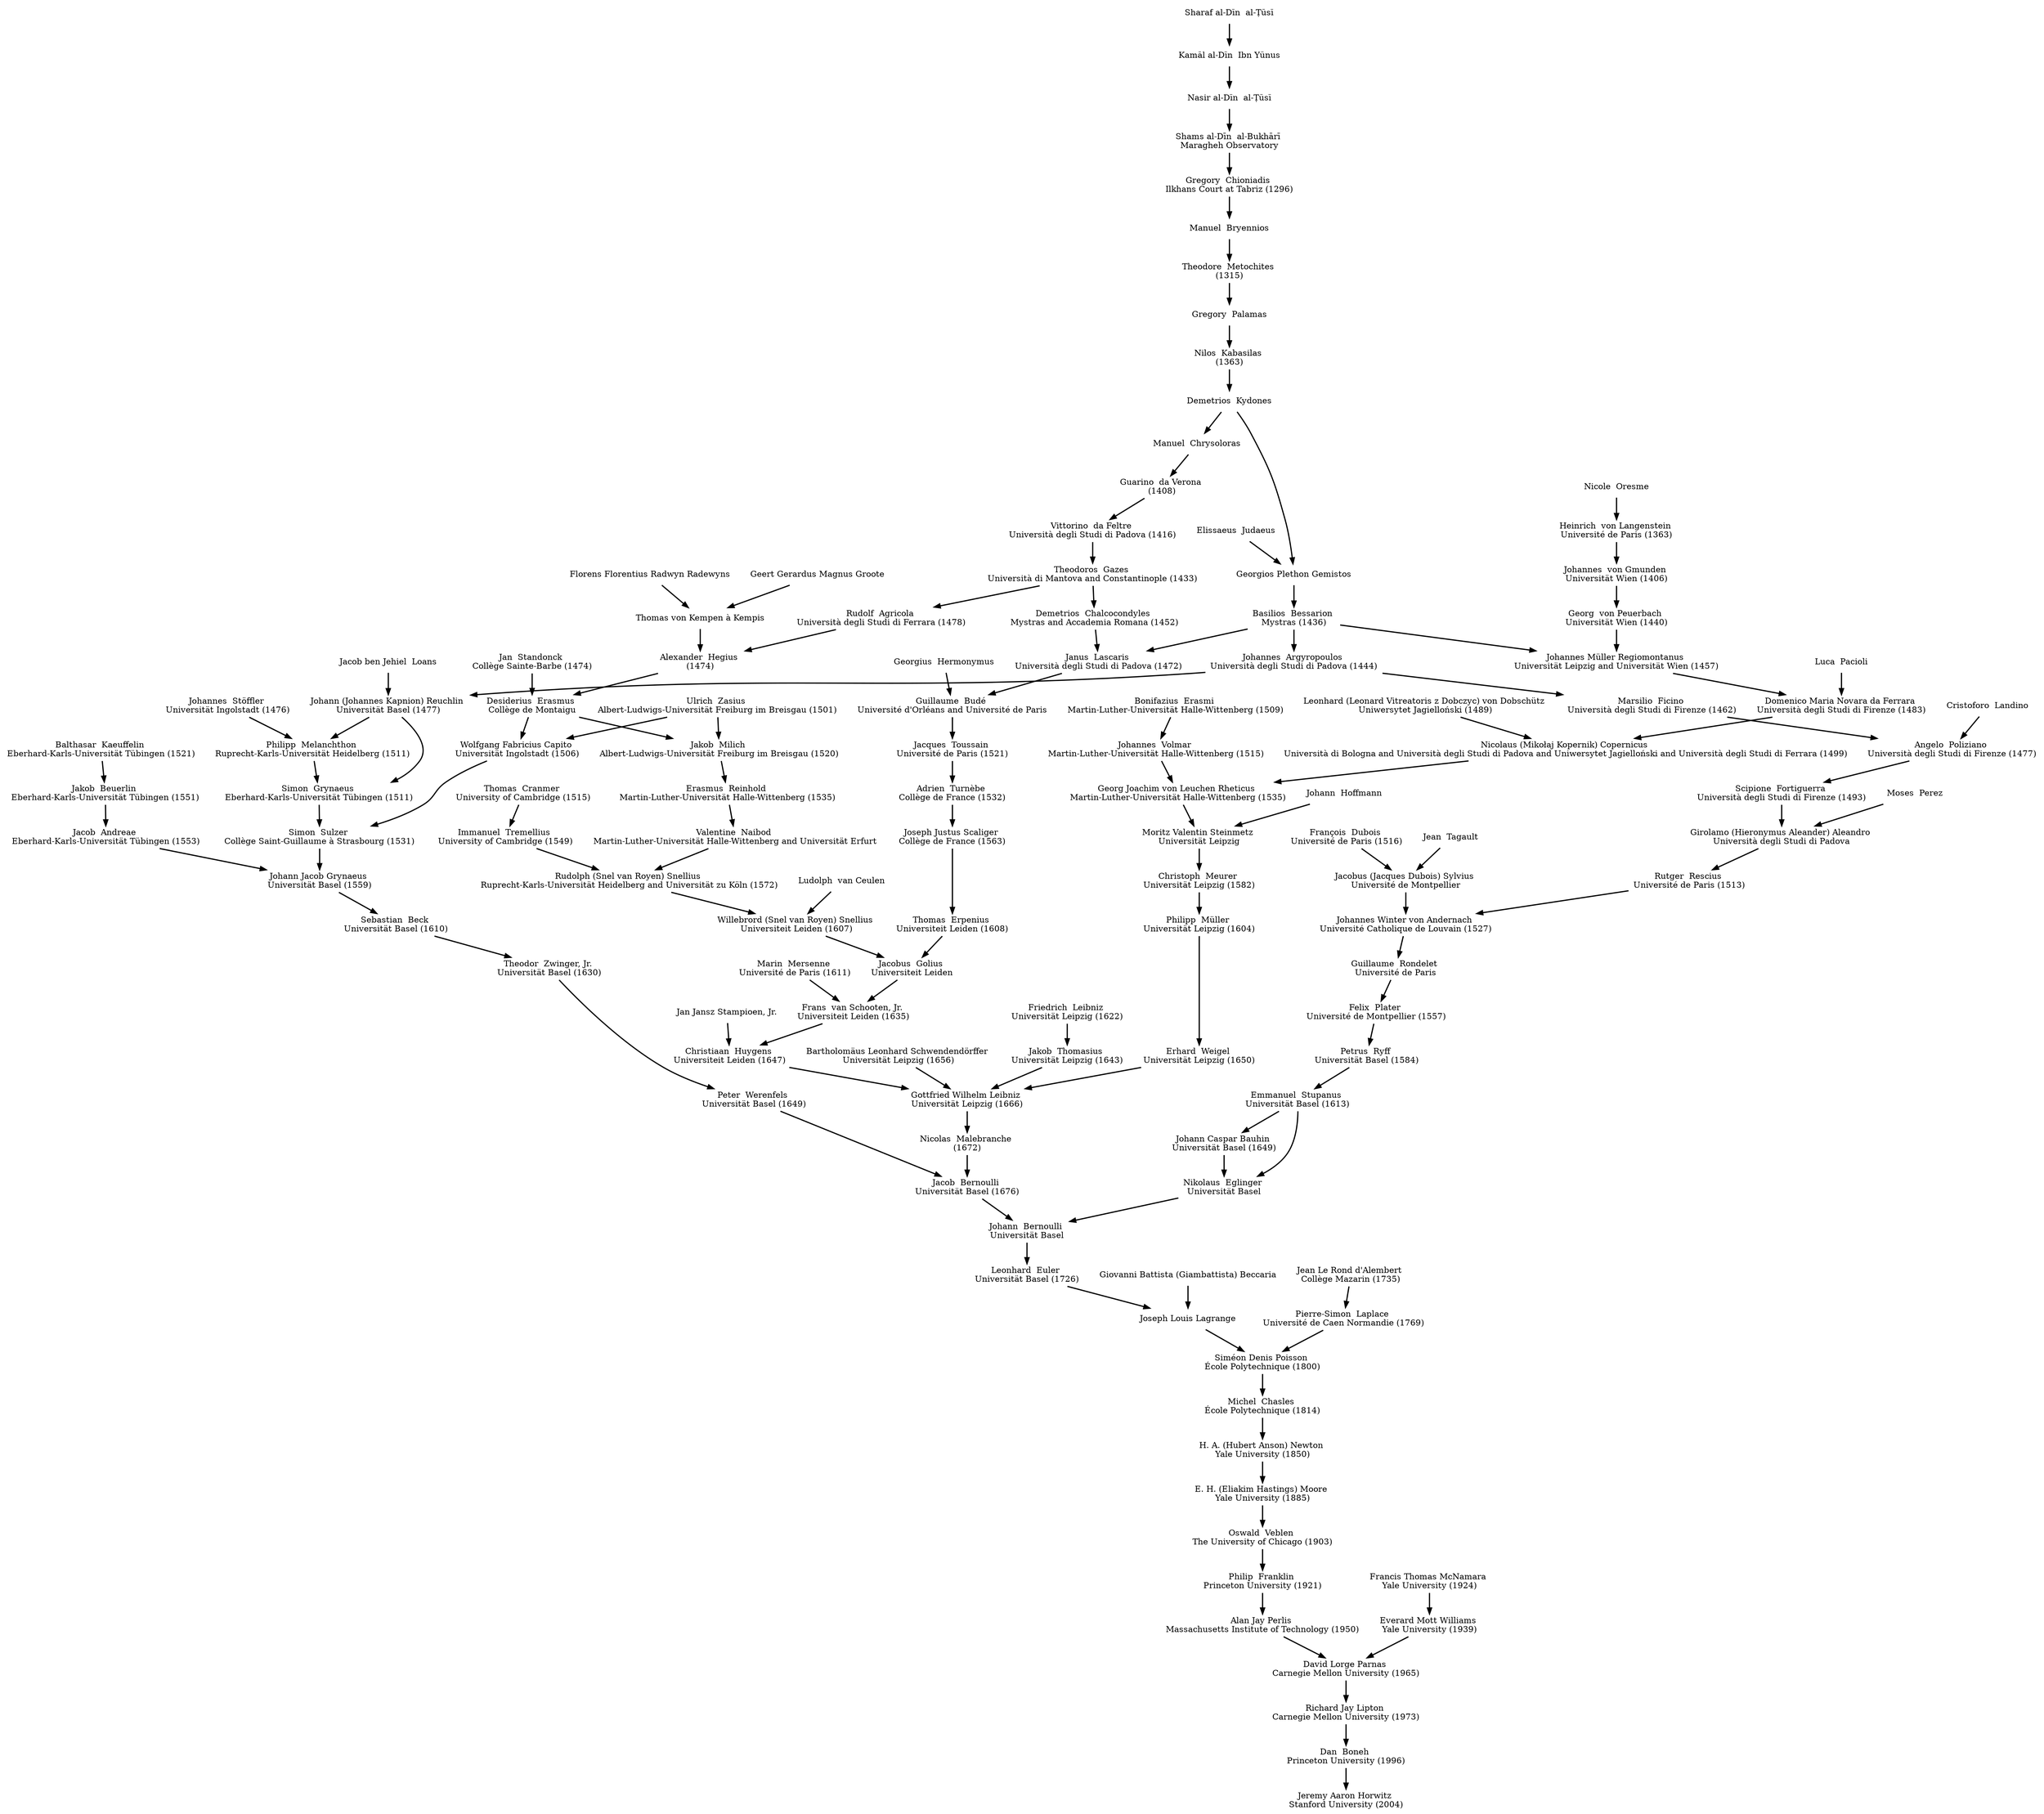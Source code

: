 digraph genealogy {
    graph [charset="utf-8"];
    node [shape=plaintext];
    edge [style=bold];

    87613 [label="Jeremy Aaron Horwitz \nStanford University (2004)"];
    70975 [label="Dan  Boneh \nPrinceton University (1996)"];
    69524 [label="Richard Jay Lipton \nCarnegie Mellon University (1973)"];
    86340 [label="David Lorge Parnas \nCarnegie Mellon University (1965)"];
    13112 [label="Alan Jay Perlis \nMassachusetts Institute of Technology (1950)"];
    90571 [label="Everard Mott Williams \nYale University (1939)"];
    1488 [label="Philip  Franklin \nPrinceton University (1921)"];
    252402 [label="Francis Thomas McNamara \nYale University (1924)"];
    805 [label="Oswald  Veblen \nThe University of Chicago (1903)"];
    806 [label="E. H. (Eliakim Hastings) Moore \nYale University (1885)"];
    7865 [label="H. A. (Hubert Anson) Newton \nYale University (1850)"];
    26995 [label="Michel  Chasles \nÉcole Polytechnique (1814)"];
    17865 [label="Siméon Denis Poisson \nÉcole Polytechnique (1800)"];
    17864 [label="Joseph Louis Lagrange"];
    108295 [label="Pierre-Simon  Laplace \nUniversité de Caen Normandie (1769)"];
    146036 [label="Giovanni Battista (Giambattista) Beccaria"];
    38586 [label="Leonhard  Euler \nUniversität Basel (1726)"];
    108266 [label="Jean Le Rond d'Alembert \nCollège Mazarin (1735)"];
    53410 [label="Johann  Bernoulli \nUniversität Basel"];
    54440 [label="Jacob  Bernoulli \nUniversität Basel (1676)"];
    129628 [label="Nikolaus  Eglinger \nUniversität Basel"];
    143011 [label="Nicolas  Malebranche \n(1672)"];
    143084 [label="Peter  Werenfels \nUniversität Basel (1649)"];
    129708 [label="Johann Caspar Bauhin \nUniversität Basel (1649)"];
    125125 [label="Emmanuel  Stupanus \nUniversität Basel (1613)"];
    60985 [label="Gottfried Wilhelm Leibniz \nUniversität Leipzig (1666)"];
    143083 [label="Theodor  Zwinger, Jr. \nUniversität Basel (1630)"];
    130248 [label="Petrus  Ryff \nUniversität Basel (1584)"];
    125561 [label="Christiaan  Huygens \nUniversiteit Leiden (1647)"];
    143859 [label="Bartholomäus Leonhard Schwendendörffer \nUniversität Leipzig (1656)"];
    137705 [label="Jakob  Thomasius \nUniversität Leipzig (1643)"];
    60984 [label="Erhard  Weigel \nUniversität Leipzig (1650)"];
    143082 [label="Sebastian  Beck \nUniversität Basel (1610)"];
    182090 [label="Felix  Plater \nUniversité de Montpellier (1557)"];
    125416 [label="Jan Jansz Stampioen, Jr."];
    125450 [label="Frans  van Schooten, Jr. \nUniversiteit Leiden (1635)"];
    143630 [label="Friedrich  Leibniz \nUniversität Leipzig (1622)"];
    144221 [label="Philipp  Müller \nUniversität Leipzig (1604)"];
    143045 [label="Johann Jacob Grynaeus \nUniversität Basel (1559)"];
    158329 [label="Guillaume  Rondelet \nUniversité de Paris"];
    125408 [label="Jacobus  Golius \nUniversiteit Leiden"];
    125434 [label="Marin  Mersenne \nUniversité de Paris (1611)"];
    144220 [label="Christoph  Meurer \nUniversität Leipzig (1582)"];
    143044 [label="Jacob  Andreae \nEberhard-Karls-Universität Tübingen (1553)"];
    182092 [label="Simon  Sulzer \nCollège Saint-Guillaume à Strasbourg (1531)"];
    119159 [label="Johannes Winter von Andernach \nUniversité Catholique de Louvain (1527)"];
    125378 [label="Thomas  Erpenius \nUniversiteit Leiden (1608)"];
    125302 [label="Willebrord (Snel van Royen) Snellius \nUniversiteit Leiden (1607)"];
    127790 [label="Moritz Valentin Steinmetz \nUniversität Leipzig"];
    152648 [label="Jakob  Beuerlin \nEberhard-Karls-Universität Tübingen (1551)"];
    131399 [label="Wolfgang Fabricius Capito \nUniversität Ingolstadt (1506)"];
    182045 [label="Simon  Grynaeus \nEberhard-Karls-Universität Tübingen (1511)"];
    126571 [label="Rutger  Rescius \nUniversité de Paris (1513)"];
    125422 [label="Jacobus (Jacques Dubois) Sylvius \nUniversité de Montpellier"];
    131577 [label="Joseph Justus Scaliger \nCollège de France (1563)"];
    125232 [label="Ludolph  van Ceulen"];
    125181 [label="Rudolph (Snel van Royen) Snellius \nRuprecht-Karls-Universität Heidelberg and Universität zu Köln (1572)"];
    184935 [label="Johann  Hoffmann"];
    126827 [label="Georg Joachim von Leuchen Rheticus \nMartin-Luther-Universität Halle-Wittenberg (1535)"];
    152647 [label="Balthasar  Kaeuffelin \nEberhard-Karls-Universität Tübingen (1521)"];
    125938 [label="Desiderius  Erasmus \nCollège de Montaigu"];
    126659 [label="Ulrich  Zasius \nAlbert-Ludwigs-Universität Freiburg im Breisgau (1501)"];
    126956 [label="Philipp  Melanchthon \nRuprecht-Karls-Universität Heidelberg (1511)"];
    125760 [label="Johann (Johannes Kapnion) Reuchlin \nUniversität Basel (1477)"];
    127181 [label="Girolamo (Hieronymus Aleander) Aleandro \nUniversità degli Studi di Padova"];
    128987 [label="François  Dubois \nUniversité de Paris (1516)"];
    128921 [label="Jean  Tagault"];
    131606 [label="Adrien  Turnèbe \nCollège de France (1532)"];
    125160 [label="Valentine  Naibod \nMartin-Luther-Universität Halle-Wittenberg and Universität Erfurt"];
    125159 [label="Immanuel  Tremellius \nUniversity of Cambridge (1549)"];
    126177 [label="Nicolaus (Mikołaj Kopernik) Copernicus \nUniversità di Bologna and Università degli Studi di Padova and Uniwersytet Jagielloński and Università degli Studi di Ferrara (1499)"];
    126730 [label="Johannes  Volmar \nMartin-Luther-Universität Halle-Wittenberg (1515)"];
    125898 [label="Alexander  Hegius \n(1474)"];
    125888 [label="Jan  Standonck \nCollège Sainte-Barbe (1474)"];
    127107 [label="Johannes  Stöffler \nUniversität Ingolstadt (1476)"];
    131444 [label="Johannes  Argyropoulos \nUniversità degli Studi di Padova (1444)"];
    125755 [label="Jacob ben Jehiel  Loans"];
    131447 [label="Scipione  Fortiguerra \nUniversità degli Studi di Firenze (1493)"];
    131446 [label="Moses  Perez"];
    131546 [label="Jacques  Toussain \nUniversité de Paris (1521)"];
    126736 [label="Erasmus  Reinhold \nMartin-Luther-Universität Halle-Wittenberg (1535)"];
    141571 [label="Thomas  Cranmer \nUniversity of Cambridge (1515)"];
    126113 [label="Leonhard (Leonard Vitreatoris z Dobczyc) von Dobschütz \nUniwersytet Jagielloński (1489)"];
    126112 [label="Domenico Maria Novara da Ferrara \nUniversità degli Studi di Firenze (1483)"];
    126724 [label="Bonifazius  Erasmi \nMartin-Luther-Universität Halle-Wittenberg (1509)"];
    128012 [label="Rudolf  Agricola \nUniversità degli Studi di Ferrara (1478)"];
    140181 [label="Thomas von Kempen à Kempis"];
    131561 [label="Basilios  Bessarion \nMystras (1436)"];
    131535 [label="Angelo  Poliziano \nUniversità degli Studi di Firenze (1477)"];
    131517 [label="Guillaume  Budé \nUniversité d'Orléans and Université de Paris"];
    126667 [label="Jakob  Milich \nAlbert-Ludwigs-Universität Freiburg im Breisgau (1520)"];
    126888 [label="Luca  Pacioli"];
    126109 [label="Johannes Müller Regiomontanus \nUniversität Leipzig and Universität Wien (1457)"];
    131584 [label="Theodoros  Gazes \nUniversità di Mantova and Constantinople (1433)"];
    179836 [label="Geert Gerardus Magnus Groote"];
    179837 [label="Florens Florentius Radwyn Radewyns"];
    131575 [label="Georgios Plethon Gemistos"];
    131539 [label="Marsilio  Ficino \nUniversità degli Studi di Firenze (1462)"];
    131540 [label="Cristoforo  Landino"];
    131443 [label="Georgius  Hermonymus"];
    131541 [label="Janus  Lascaris \nUniversità degli Studi di Padova (1472)"];
    126087 [label="Georg  von Peuerbach \nUniversität Wien (1440)"];
    134873 [label="Vittorino  da Feltre \nUniversità degli Studi di Padova (1416)"];
    134781 [label="Elissaeus  Judaeus"];
    134780 [label="Demetrios  Kydones"];
    131576 [label="Demetrios  Chalcocondyles \nMystras and Accademia Romana (1452)"];
    126887 [label="Johannes  von Gmunden \nUniversität Wien (1406)"];
    134931 [label="Guarino  da Verona \n(1408)"];
    146365 [label="Nilos  Kabasilas \n(1363)"];
    127264 [label="Heinrich  von Langenstein \nUniversité de Paris (1363)"];
    135185 [label="Manuel  Chrysoloras"];
    176844 [label="Gregory  Palamas"];
    199357 [label="Nicole  Oresme"];
    184631 [label="Theodore  Metochites \n(1315)"];
    184632 [label="Manuel  Bryennios"];
    201288 [label="Gregory  Chioniadis \nIlkhans Court at Tabriz (1296)"];
    204293 [label="Shams al‐Dīn  al‐Bukhārī \nMaragheh Observatory"];
    217509 [label="Nasir al-Dīn  al-Ṭūsī"];
    223724 [label="Kamāl al-Dīn  Ibn Yūnus"];
    230926 [label="Sharaf al-Dīn  al-Ṭūsī"];

    70975 -> 87613;
    69524 -> 70975;
    86340 -> 69524;
    13112 -> 86340;
    90571 -> 86340;
    1488 -> 13112;
    252402 -> 90571;
    805 -> 1488;
    806 -> 805;
    7865 -> 806;
    26995 -> 7865;
    17865 -> 26995;
    17864 -> 17865;
    108295 -> 17865;
    146036 -> 17864;
    38586 -> 17864;
    108266 -> 108295;
    53410 -> 38586;
    54440 -> 53410;
    129628 -> 53410;
    143011 -> 54440;
    143084 -> 54440;
    129708 -> 129628;
    125125 -> 129628;
    60985 -> 143011;
    143083 -> 143084;
    125125 -> 129708;
    130248 -> 125125;
    125561 -> 60985;
    143859 -> 60985;
    137705 -> 60985;
    60984 -> 60985;
    143082 -> 143083;
    182090 -> 130248;
    125416 -> 125561;
    125450 -> 125561;
    143630 -> 137705;
    144221 -> 60984;
    143045 -> 143082;
    158329 -> 182090;
    125408 -> 125450;
    125434 -> 125450;
    144220 -> 144221;
    143044 -> 143045;
    182092 -> 143045;
    119159 -> 158329;
    125378 -> 125408;
    125302 -> 125408;
    127790 -> 144220;
    152648 -> 143044;
    131399 -> 182092;
    182045 -> 182092;
    126571 -> 119159;
    125422 -> 119159;
    131577 -> 125378;
    125232 -> 125302;
    125181 -> 125302;
    184935 -> 127790;
    126827 -> 127790;
    152647 -> 152648;
    125938 -> 131399;
    126659 -> 131399;
    126956 -> 182045;
    125760 -> 182045;
    127181 -> 126571;
    128987 -> 125422;
    128921 -> 125422;
    131606 -> 131577;
    125160 -> 125181;
    125159 -> 125181;
    126177 -> 126827;
    126730 -> 126827;
    125898 -> 125938;
    125888 -> 125938;
    125760 -> 126956;
    127107 -> 126956;
    131444 -> 125760;
    125755 -> 125760;
    131447 -> 127181;
    131446 -> 127181;
    131546 -> 131606;
    126736 -> 125160;
    141571 -> 125159;
    126113 -> 126177;
    126112 -> 126177;
    126724 -> 126730;
    128012 -> 125898;
    140181 -> 125898;
    131561 -> 131444;
    131535 -> 131447;
    131517 -> 131546;
    126667 -> 126736;
    126888 -> 126112;
    126109 -> 126112;
    131584 -> 128012;
    179836 -> 140181;
    179837 -> 140181;
    131575 -> 131561;
    131539 -> 131535;
    131540 -> 131535;
    131443 -> 131517;
    131541 -> 131517;
    125938 -> 126667;
    126659 -> 126667;
    131561 -> 126109;
    126087 -> 126109;
    134873 -> 131584;
    134781 -> 131575;
    134780 -> 131575;
    131444 -> 131539;
    131561 -> 131541;
    131576 -> 131541;
    126887 -> 126087;
    134931 -> 134873;
    146365 -> 134780;
    131584 -> 131576;
    127264 -> 126887;
    135185 -> 134931;
    176844 -> 146365;
    199357 -> 127264;
    134780 -> 135185;
    184631 -> 176844;
    184632 -> 184631;
    201288 -> 184632;
    204293 -> 201288;
    217509 -> 204293;
    223724 -> 217509;
    230926 -> 223724;
}
